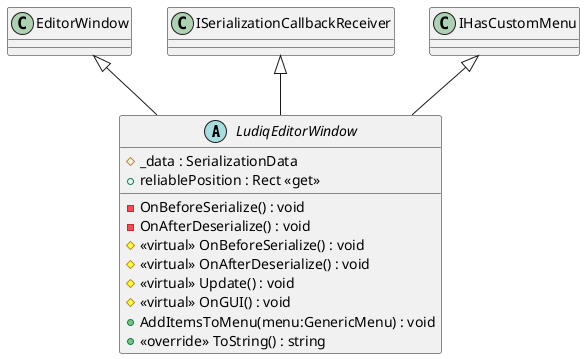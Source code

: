 @startuml
abstract class LudiqEditorWindow {
    # _data : SerializationData
    - OnBeforeSerialize() : void
    - OnAfterDeserialize() : void
    # <<virtual>> OnBeforeSerialize() : void
    # <<virtual>> OnAfterDeserialize() : void
    # <<virtual>> Update() : void
    # <<virtual>> OnGUI() : void
    + reliablePosition : Rect <<get>>
    + AddItemsToMenu(menu:GenericMenu) : void
    + <<override>> ToString() : string
}
EditorWindow <|-- LudiqEditorWindow
ISerializationCallbackReceiver <|-- LudiqEditorWindow
IHasCustomMenu <|-- LudiqEditorWindow
@enduml
